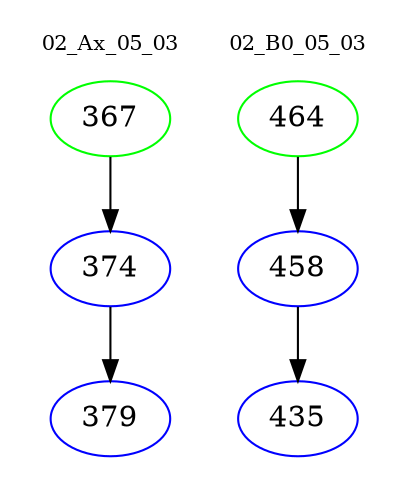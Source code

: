 digraph{
subgraph cluster_0 {
color = white
label = "02_Ax_05_03";
fontsize=10;
T0_367 [label="367", color="green"]
T0_367 -> T0_374 [color="black"]
T0_374 [label="374", color="blue"]
T0_374 -> T0_379 [color="black"]
T0_379 [label="379", color="blue"]
}
subgraph cluster_1 {
color = white
label = "02_B0_05_03";
fontsize=10;
T1_464 [label="464", color="green"]
T1_464 -> T1_458 [color="black"]
T1_458 [label="458", color="blue"]
T1_458 -> T1_435 [color="black"]
T1_435 [label="435", color="blue"]
}
}
